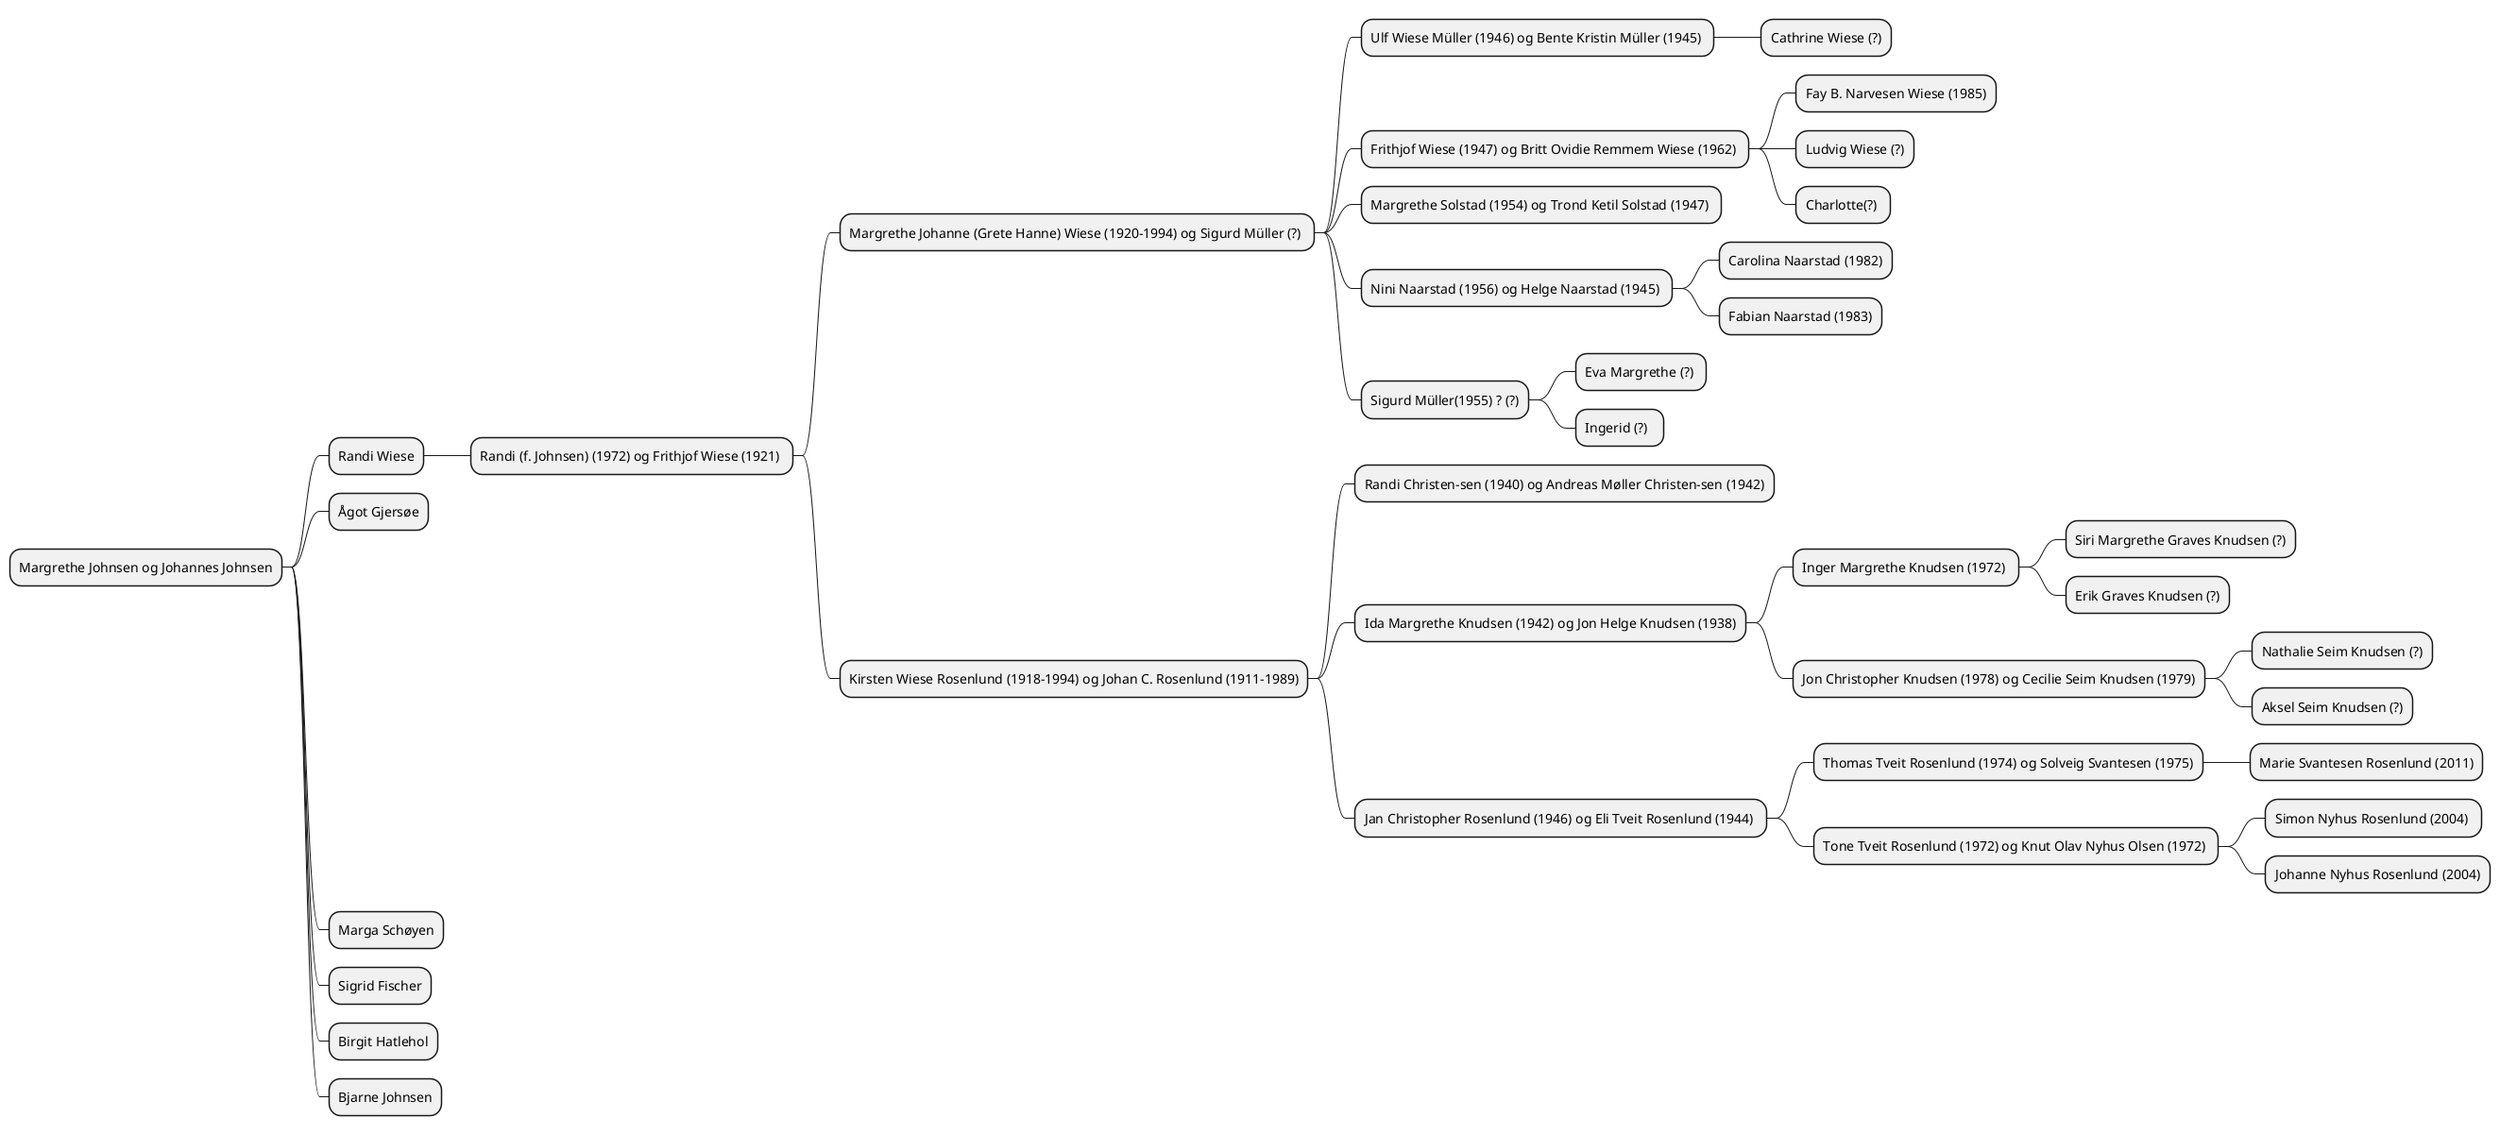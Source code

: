 @startmindmap

* Margrethe Johnsen og Johannes Johnsen
** Randi Wiese
*** Randi (f. Johnsen) (1972) og Frithjof Wiese (1921) 
**** Margrethe Johanne (Grete Hanne) Wiese (1920-1994) og Sigurd Müller (?) 
***** Ulf Wiese Müller (1946) og Bente Kristin Müller (1945) 
****** Cathrine Wiese (?)
***** Frithjof Wiese (1947) og Britt Ovidie Remmem Wiese (1962) 
****** Fay B. Narvesen Wiese (1985)
****** Ludvig Wiese (?)
****** Charlotte(?) 
***** Margrethe Solstad (1954) og Trond Ketil Solstad (1947) 
***** Nini Naarstad (1956) og Helge Naarstad (1945) 
****** Carolina Naarstad (1982)
****** Fabian Naarstad (1983)
***** Sigurd Müller(1955) ? (?)
****** Eva Margrethe (?) 
****** Ingerid (?)  
**** Kirsten Wiese Rosenlund (1918-1994) og Johan C. Rosenlund (1911-1989)
***** Randi Christen-sen (1940) og Andreas Møller Christen-sen (1942)
***** Ida Margrethe Knudsen (1942) og Jon Helge Knudsen (1938)
****** Inger Margrethe Knudsen (1972) 
******* Siri Margrethe Graves Knudsen (?)
******* Erik Graves Knudsen (?)
****** Jon Christopher Knudsen (1978) og Cecilie Seim Knudsen (1979)
******* Nathalie Seim Knudsen (?)
******* Aksel Seim Knudsen (?)
***** Jan Christopher Rosenlund (1946) og Eli Tveit Rosenlund (1944) 
****** Thomas Tveit Rosenlund (1974) og Solveig Svantesen (1975)
******* Marie Svantesen Rosenlund (2011)
****** Tone Tveit Rosenlund (1972) og Knut Olav Nyhus Olsen (1972) 
******* Simon Nyhus Rosenlund (2004) 
******* Johanne Nyhus Rosenlund (2004)
** Ågot Gjersøe
** Marga Schøyen
** Sigrid Fischer
** Birgit Hatlehol
** Bjarne Johnsen

@endmindmap